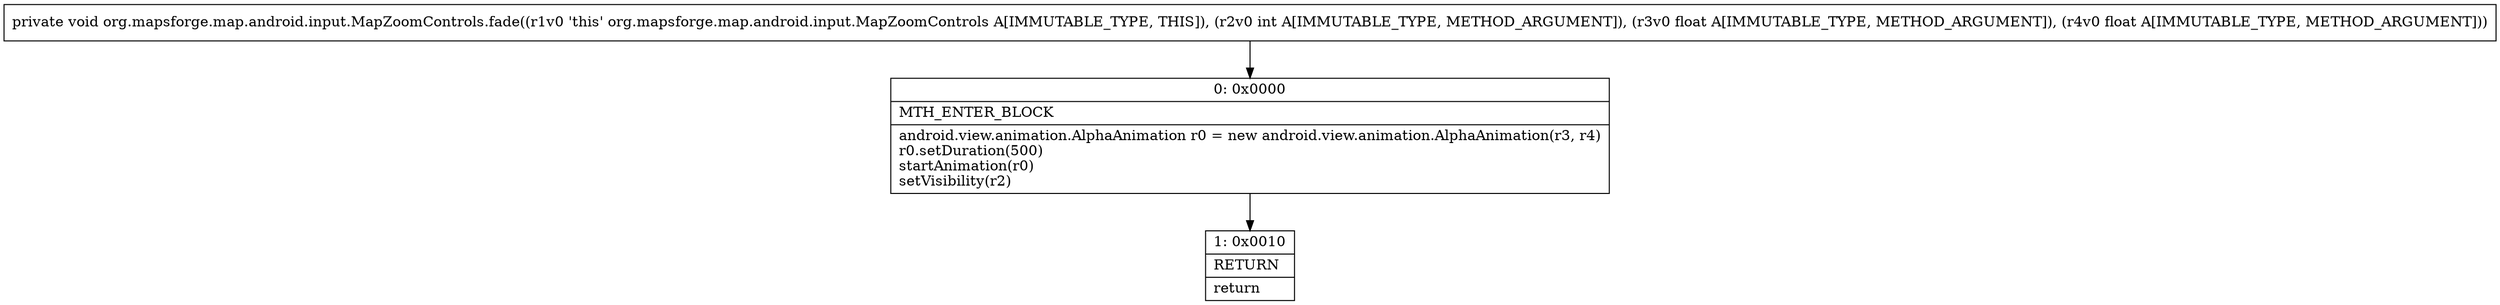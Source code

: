 digraph "CFG fororg.mapsforge.map.android.input.MapZoomControls.fade(IFF)V" {
Node_0 [shape=record,label="{0\:\ 0x0000|MTH_ENTER_BLOCK\l|android.view.animation.AlphaAnimation r0 = new android.view.animation.AlphaAnimation(r3, r4)\lr0.setDuration(500)\lstartAnimation(r0)\lsetVisibility(r2)\l}"];
Node_1 [shape=record,label="{1\:\ 0x0010|RETURN\l|return\l}"];
MethodNode[shape=record,label="{private void org.mapsforge.map.android.input.MapZoomControls.fade((r1v0 'this' org.mapsforge.map.android.input.MapZoomControls A[IMMUTABLE_TYPE, THIS]), (r2v0 int A[IMMUTABLE_TYPE, METHOD_ARGUMENT]), (r3v0 float A[IMMUTABLE_TYPE, METHOD_ARGUMENT]), (r4v0 float A[IMMUTABLE_TYPE, METHOD_ARGUMENT])) }"];
MethodNode -> Node_0;
Node_0 -> Node_1;
}

